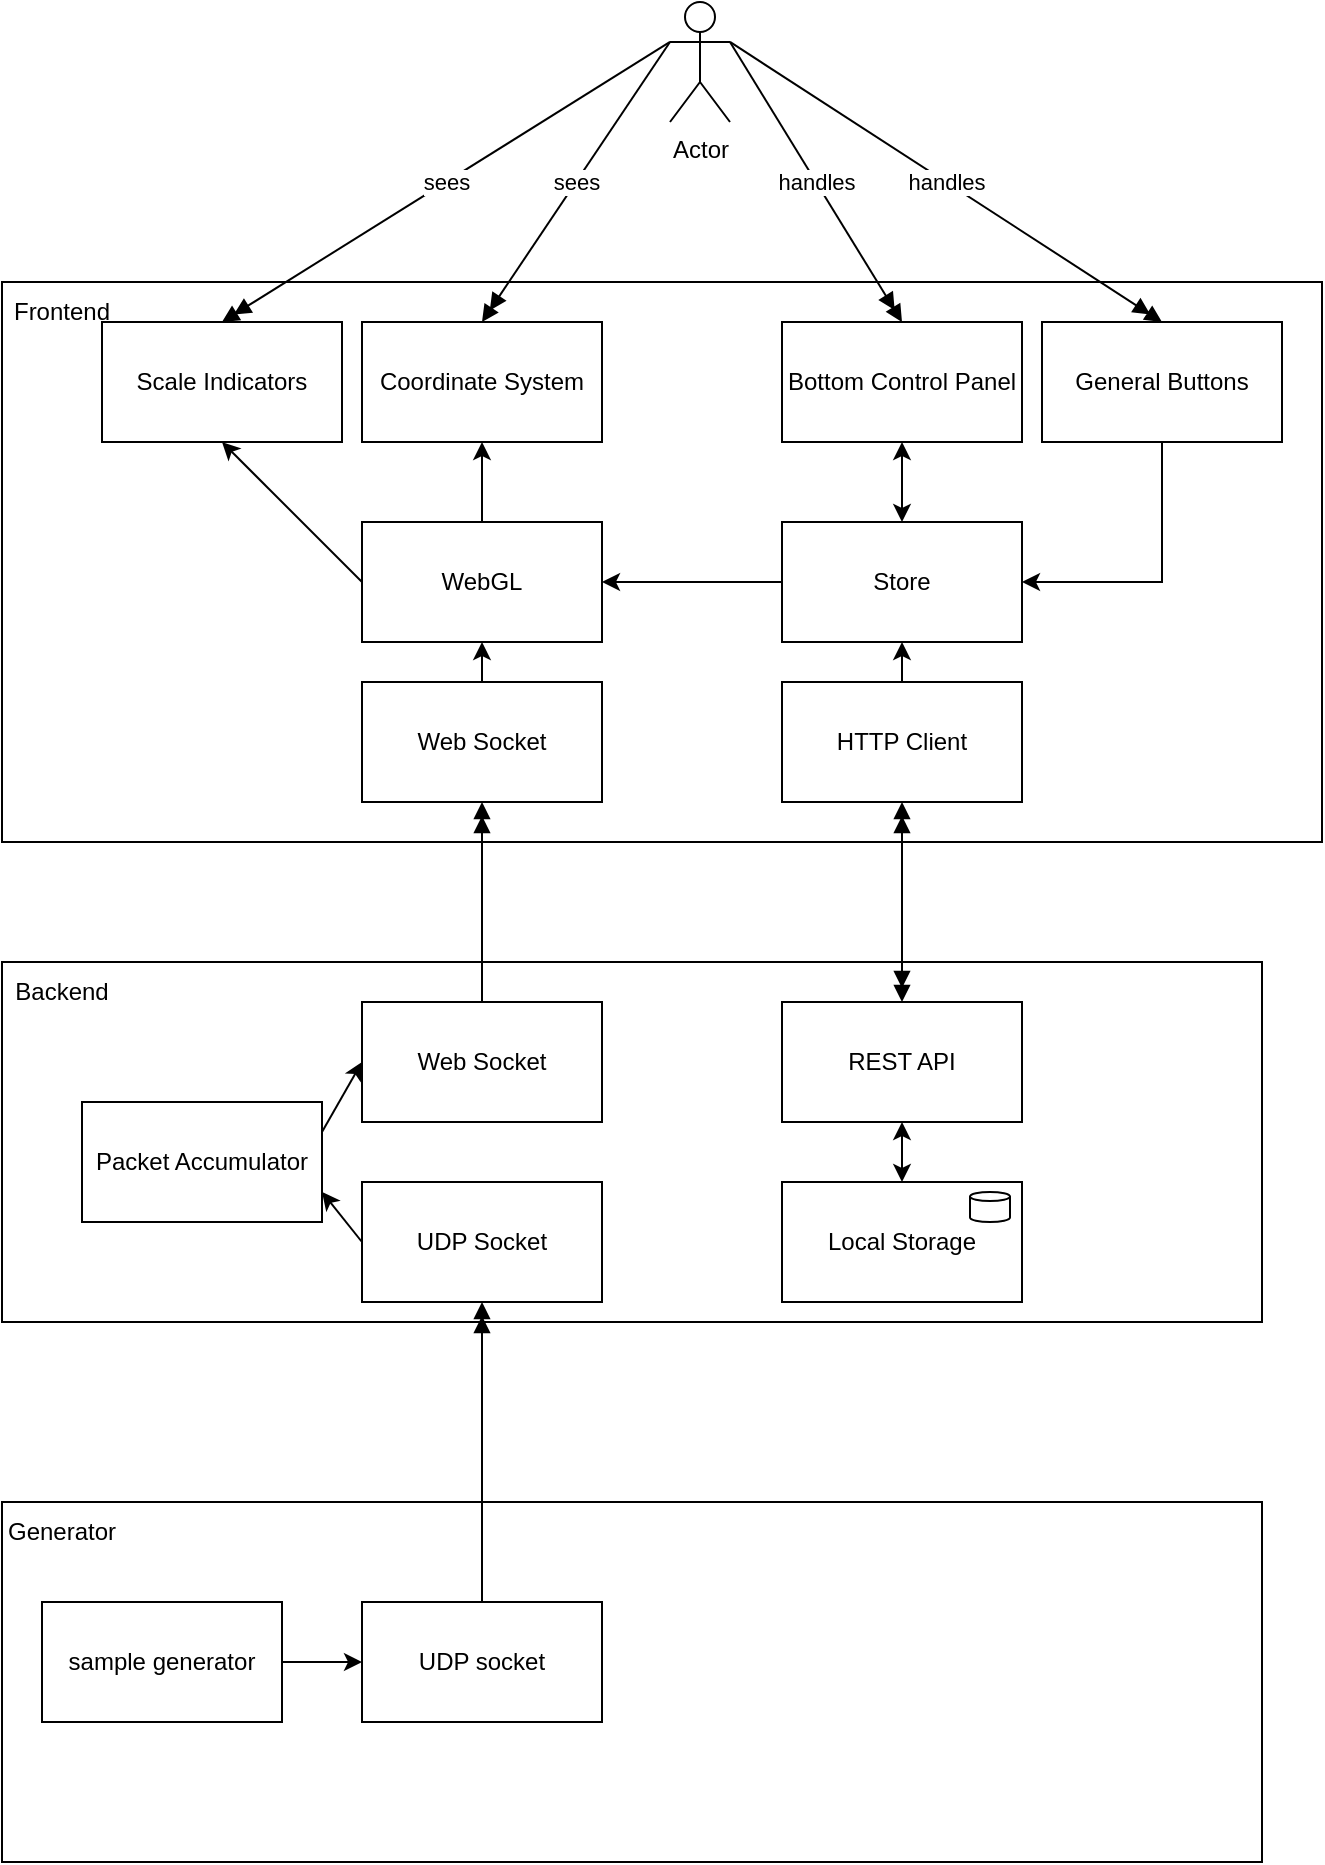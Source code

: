<mxfile version="19.0.3" type="device"><diagram id="C5RBs43oDa-KdzZeNtuy" name="Page-1"><mxGraphModel dx="1586" dy="2105" grid="1" gridSize="10" guides="1" tooltips="1" connect="1" arrows="1" fold="1" page="1" pageScale="1" pageWidth="827" pageHeight="1169" math="0" shadow="0"><root><mxCell id="WIyWlLk6GJQsqaUBKTNV-0"/><mxCell id="WIyWlLk6GJQsqaUBKTNV-1" parent="WIyWlLk6GJQsqaUBKTNV-0"/><mxCell id="yIeEr6noat58ZCpiqrQM-0" value="" style="rounded=0;whiteSpace=wrap;html=1;" vertex="1" parent="WIyWlLk6GJQsqaUBKTNV-1"><mxGeometry x="50" y="-40" width="660" height="280" as="geometry"/></mxCell><mxCell id="yIeEr6noat58ZCpiqrQM-1" value="Web Socket" style="rounded=0;whiteSpace=wrap;html=1;" vertex="1" parent="WIyWlLk6GJQsqaUBKTNV-1"><mxGeometry x="230" y="160" width="120" height="60" as="geometry"/></mxCell><mxCell id="yIeEr6noat58ZCpiqrQM-2" value="Frontend" style="text;html=1;strokeColor=none;fillColor=none;align=center;verticalAlign=middle;whiteSpace=wrap;rounded=0;" vertex="1" parent="WIyWlLk6GJQsqaUBKTNV-1"><mxGeometry x="50" y="-40" width="60" height="30" as="geometry"/></mxCell><mxCell id="yIeEr6noat58ZCpiqrQM-3" value="" style="rounded=0;whiteSpace=wrap;html=1;" vertex="1" parent="WIyWlLk6GJQsqaUBKTNV-1"><mxGeometry x="50" y="300" width="630" height="180" as="geometry"/></mxCell><mxCell id="yIeEr6noat58ZCpiqrQM-4" value="Backend" style="text;html=1;strokeColor=none;fillColor=none;align=center;verticalAlign=middle;whiteSpace=wrap;rounded=0;" vertex="1" parent="WIyWlLk6GJQsqaUBKTNV-1"><mxGeometry x="50" y="300" width="60" height="30" as="geometry"/></mxCell><mxCell id="yIeEr6noat58ZCpiqrQM-6" value="" style="rounded=0;whiteSpace=wrap;html=1;" vertex="1" parent="WIyWlLk6GJQsqaUBKTNV-1"><mxGeometry x="50" y="570" width="630" height="180" as="geometry"/></mxCell><mxCell id="yIeEr6noat58ZCpiqrQM-7" value="Generator" style="text;html=1;strokeColor=none;fillColor=none;align=center;verticalAlign=middle;whiteSpace=wrap;rounded=0;" vertex="1" parent="WIyWlLk6GJQsqaUBKTNV-1"><mxGeometry x="50" y="570" width="60" height="30" as="geometry"/></mxCell><mxCell id="yIeEr6noat58ZCpiqrQM-8" value="sample generator" style="rounded=0;whiteSpace=wrap;html=1;" vertex="1" parent="WIyWlLk6GJQsqaUBKTNV-1"><mxGeometry x="70" y="620" width="120" height="60" as="geometry"/></mxCell><mxCell id="yIeEr6noat58ZCpiqrQM-10" value="UDP socket" style="rounded=0;whiteSpace=wrap;html=1;" vertex="1" parent="WIyWlLk6GJQsqaUBKTNV-1"><mxGeometry x="230" y="620" width="120" height="60" as="geometry"/></mxCell><mxCell id="yIeEr6noat58ZCpiqrQM-11" value="UDP Socket" style="rounded=0;whiteSpace=wrap;html=1;" vertex="1" parent="WIyWlLk6GJQsqaUBKTNV-1"><mxGeometry x="230" y="410" width="120" height="60" as="geometry"/></mxCell><mxCell id="yIeEr6noat58ZCpiqrQM-12" value="Web Socket" style="rounded=0;whiteSpace=wrap;html=1;" vertex="1" parent="WIyWlLk6GJQsqaUBKTNV-1"><mxGeometry x="230" y="320" width="120" height="60" as="geometry"/></mxCell><mxCell id="yIeEr6noat58ZCpiqrQM-13" value="REST API" style="rounded=0;whiteSpace=wrap;html=1;" vertex="1" parent="WIyWlLk6GJQsqaUBKTNV-1"><mxGeometry x="440" y="320" width="120" height="60" as="geometry"/></mxCell><mxCell id="yIeEr6noat58ZCpiqrQM-14" value="Local Storage" style="rounded=0;whiteSpace=wrap;html=1;" vertex="1" parent="WIyWlLk6GJQsqaUBKTNV-1"><mxGeometry x="440" y="410" width="120" height="60" as="geometry"/></mxCell><mxCell id="yIeEr6noat58ZCpiqrQM-15" value="HTTP Client" style="rounded=0;whiteSpace=wrap;html=1;" vertex="1" parent="WIyWlLk6GJQsqaUBKTNV-1"><mxGeometry x="440" y="160" width="120" height="60" as="geometry"/></mxCell><mxCell id="yIeEr6noat58ZCpiqrQM-16" value="Store" style="rounded=0;whiteSpace=wrap;html=1;" vertex="1" parent="WIyWlLk6GJQsqaUBKTNV-1"><mxGeometry x="440" y="80" width="120" height="60" as="geometry"/></mxCell><mxCell id="yIeEr6noat58ZCpiqrQM-17" value="WebGL" style="rounded=0;whiteSpace=wrap;html=1;" vertex="1" parent="WIyWlLk6GJQsqaUBKTNV-1"><mxGeometry x="230" y="80" width="120" height="60" as="geometry"/></mxCell><mxCell id="yIeEr6noat58ZCpiqrQM-18" value="" style="endArrow=classic;html=1;rounded=0;entryX=0.5;entryY=1;entryDx=0;entryDy=0;exitX=0.5;exitY=0;exitDx=0;exitDy=0;" edge="1" parent="WIyWlLk6GJQsqaUBKTNV-1" source="yIeEr6noat58ZCpiqrQM-1" target="yIeEr6noat58ZCpiqrQM-17"><mxGeometry width="50" height="50" relative="1" as="geometry"><mxPoint x="250" y="300" as="sourcePoint"/><mxPoint x="300" y="250" as="targetPoint"/></mxGeometry></mxCell><mxCell id="yIeEr6noat58ZCpiqrQM-20" value="" style="endArrow=classic;html=1;rounded=0;entryX=1;entryY=0.5;entryDx=0;entryDy=0;exitX=0;exitY=0.5;exitDx=0;exitDy=0;" edge="1" parent="WIyWlLk6GJQsqaUBKTNV-1" source="yIeEr6noat58ZCpiqrQM-16" target="yIeEr6noat58ZCpiqrQM-17"><mxGeometry width="50" height="50" relative="1" as="geometry"><mxPoint x="300.0" y="170" as="sourcePoint"/><mxPoint x="300.0" y="150" as="targetPoint"/></mxGeometry></mxCell><mxCell id="yIeEr6noat58ZCpiqrQM-21" value="" style="endArrow=classic;html=1;rounded=0;entryX=0.5;entryY=1;entryDx=0;entryDy=0;exitX=0.5;exitY=0;exitDx=0;exitDy=0;" edge="1" parent="WIyWlLk6GJQsqaUBKTNV-1" source="yIeEr6noat58ZCpiqrQM-15" target="yIeEr6noat58ZCpiqrQM-16"><mxGeometry width="50" height="50" relative="1" as="geometry"><mxPoint x="310.0" y="180" as="sourcePoint"/><mxPoint x="310.0" y="160" as="targetPoint"/></mxGeometry></mxCell><mxCell id="yIeEr6noat58ZCpiqrQM-22" value="" style="endArrow=classic;html=1;rounded=0;entryX=1;entryY=0.75;entryDx=0;entryDy=0;exitX=0;exitY=0.5;exitDx=0;exitDy=0;" edge="1" parent="WIyWlLk6GJQsqaUBKTNV-1" source="yIeEr6noat58ZCpiqrQM-11" target="yIeEr6noat58ZCpiqrQM-25"><mxGeometry width="50" height="50" relative="1" as="geometry"><mxPoint x="320.0" y="190" as="sourcePoint"/><mxPoint x="320.0" y="170" as="targetPoint"/></mxGeometry></mxCell><mxCell id="yIeEr6noat58ZCpiqrQM-23" value="" style="endArrow=classic;html=1;rounded=0;entryX=0.5;entryY=1;entryDx=0;entryDy=0;exitX=0.5;exitY=0;exitDx=0;exitDy=0;startArrow=classic;startFill=1;" edge="1" parent="WIyWlLk6GJQsqaUBKTNV-1" source="yIeEr6noat58ZCpiqrQM-14" target="yIeEr6noat58ZCpiqrQM-13"><mxGeometry width="50" height="50" relative="1" as="geometry"><mxPoint x="330.0" y="200" as="sourcePoint"/><mxPoint x="330.0" y="180" as="targetPoint"/></mxGeometry></mxCell><mxCell id="yIeEr6noat58ZCpiqrQM-24" value="" style="endArrow=classic;html=1;rounded=0;entryX=0;entryY=0.5;entryDx=0;entryDy=0;exitX=1;exitY=0.5;exitDx=0;exitDy=0;" edge="1" parent="WIyWlLk6GJQsqaUBKTNV-1" source="yIeEr6noat58ZCpiqrQM-8" target="yIeEr6noat58ZCpiqrQM-10"><mxGeometry width="50" height="50" relative="1" as="geometry"><mxPoint x="340.0" y="210" as="sourcePoint"/><mxPoint x="340.0" y="190" as="targetPoint"/></mxGeometry></mxCell><mxCell id="yIeEr6noat58ZCpiqrQM-25" value="Packet Accumulator" style="rounded=0;whiteSpace=wrap;html=1;" vertex="1" parent="WIyWlLk6GJQsqaUBKTNV-1"><mxGeometry x="90" y="370" width="120" height="60" as="geometry"/></mxCell><mxCell id="yIeEr6noat58ZCpiqrQM-26" value="" style="endArrow=classic;html=1;rounded=0;entryX=0;entryY=0.5;entryDx=0;entryDy=0;exitX=1;exitY=0.25;exitDx=0;exitDy=0;" edge="1" parent="WIyWlLk6GJQsqaUBKTNV-1" source="yIeEr6noat58ZCpiqrQM-25" target="yIeEr6noat58ZCpiqrQM-12"><mxGeometry width="50" height="50" relative="1" as="geometry"><mxPoint x="240" y="450" as="sourcePoint"/><mxPoint x="220" y="425" as="targetPoint"/></mxGeometry></mxCell><mxCell id="yIeEr6noat58ZCpiqrQM-27" value="" style="endArrow=doubleBlock;html=1;rounded=0;entryX=0.5;entryY=1;entryDx=0;entryDy=0;exitX=0.5;exitY=0;exitDx=0;exitDy=0;endFill=1;" edge="1" parent="WIyWlLk6GJQsqaUBKTNV-1" source="yIeEr6noat58ZCpiqrQM-12" target="yIeEr6noat58ZCpiqrQM-1"><mxGeometry width="50" height="50" relative="1" as="geometry"><mxPoint x="250" y="460" as="sourcePoint"/><mxPoint x="230" y="435" as="targetPoint"/></mxGeometry></mxCell><mxCell id="yIeEr6noat58ZCpiqrQM-28" value="" style="endArrow=doubleBlock;html=1;rounded=0;entryX=0.5;entryY=1;entryDx=0;entryDy=0;exitX=0.5;exitY=0;exitDx=0;exitDy=0;endFill=1;startArrow=doubleBlock;startFill=1;" edge="1" parent="WIyWlLk6GJQsqaUBKTNV-1" source="yIeEr6noat58ZCpiqrQM-13" target="yIeEr6noat58ZCpiqrQM-15"><mxGeometry width="50" height="50" relative="1" as="geometry"><mxPoint x="300.0" y="330" as="sourcePoint"/><mxPoint x="300.0" y="230" as="targetPoint"/></mxGeometry></mxCell><mxCell id="yIeEr6noat58ZCpiqrQM-29" value="" style="endArrow=doubleBlock;html=1;rounded=0;entryX=0.5;entryY=1;entryDx=0;entryDy=0;exitX=0.5;exitY=0;exitDx=0;exitDy=0;endFill=1;" edge="1" parent="WIyWlLk6GJQsqaUBKTNV-1" source="yIeEr6noat58ZCpiqrQM-10" target="yIeEr6noat58ZCpiqrQM-11"><mxGeometry width="50" height="50" relative="1" as="geometry"><mxPoint x="310.0" y="340" as="sourcePoint"/><mxPoint x="310.0" y="240" as="targetPoint"/></mxGeometry></mxCell><mxCell id="yIeEr6noat58ZCpiqrQM-30" value="" style="shape=cylinder3;whiteSpace=wrap;html=1;boundedLbl=1;backgroundOutline=1;size=2.278;" vertex="1" parent="WIyWlLk6GJQsqaUBKTNV-1"><mxGeometry x="534" y="415" width="20" height="15" as="geometry"/></mxCell><mxCell id="yIeEr6noat58ZCpiqrQM-31" value="Actor" style="shape=umlActor;verticalLabelPosition=bottom;verticalAlign=top;html=1;outlineConnect=0;" vertex="1" parent="WIyWlLk6GJQsqaUBKTNV-1"><mxGeometry x="384" y="-180" width="30" height="60" as="geometry"/></mxCell><mxCell id="yIeEr6noat58ZCpiqrQM-32" value="Bottom Control Panel" style="rounded=0;whiteSpace=wrap;html=1;" vertex="1" parent="WIyWlLk6GJQsqaUBKTNV-1"><mxGeometry x="440" y="-20" width="120" height="60" as="geometry"/></mxCell><mxCell id="yIeEr6noat58ZCpiqrQM-33" value="Coordinate System" style="rounded=0;whiteSpace=wrap;html=1;" vertex="1" parent="WIyWlLk6GJQsqaUBKTNV-1"><mxGeometry x="230" y="-20" width="120" height="60" as="geometry"/></mxCell><mxCell id="yIeEr6noat58ZCpiqrQM-34" value="" style="endArrow=classic;html=1;rounded=0;entryX=0.5;entryY=1;entryDx=0;entryDy=0;exitX=0.5;exitY=0;exitDx=0;exitDy=0;" edge="1" parent="WIyWlLk6GJQsqaUBKTNV-1" source="yIeEr6noat58ZCpiqrQM-17" target="yIeEr6noat58ZCpiqrQM-33"><mxGeometry width="50" height="50" relative="1" as="geometry"><mxPoint x="450.0" y="120" as="sourcePoint"/><mxPoint x="360.0" y="120" as="targetPoint"/></mxGeometry></mxCell><mxCell id="yIeEr6noat58ZCpiqrQM-35" value="" style="endArrow=classic;html=1;rounded=0;entryX=0.5;entryY=1;entryDx=0;entryDy=0;exitX=0.5;exitY=0;exitDx=0;exitDy=0;startArrow=classic;startFill=1;" edge="1" parent="WIyWlLk6GJQsqaUBKTNV-1" source="yIeEr6noat58ZCpiqrQM-16" target="yIeEr6noat58ZCpiqrQM-32"><mxGeometry width="50" height="50" relative="1" as="geometry"><mxPoint x="460.0" y="130" as="sourcePoint"/><mxPoint x="370.0" y="130" as="targetPoint"/></mxGeometry></mxCell><mxCell id="yIeEr6noat58ZCpiqrQM-36" value="sees" style="endArrow=doubleBlock;html=1;rounded=0;entryX=0.5;entryY=0;entryDx=0;entryDy=0;exitX=0;exitY=0.333;exitDx=0;exitDy=0;endFill=1;exitPerimeter=0;" edge="1" parent="WIyWlLk6GJQsqaUBKTNV-1" source="yIeEr6noat58ZCpiqrQM-31" target="yIeEr6noat58ZCpiqrQM-33"><mxGeometry width="50" height="50" relative="1" as="geometry"><mxPoint x="300.0" y="330" as="sourcePoint"/><mxPoint x="300.0" y="230" as="targetPoint"/></mxGeometry></mxCell><mxCell id="yIeEr6noat58ZCpiqrQM-37" value="General Buttons" style="rounded=0;whiteSpace=wrap;html=1;" vertex="1" parent="WIyWlLk6GJQsqaUBKTNV-1"><mxGeometry x="570" y="-20" width="120" height="60" as="geometry"/></mxCell><mxCell id="yIeEr6noat58ZCpiqrQM-38" value="Scale Indicators" style="rounded=0;whiteSpace=wrap;html=1;" vertex="1" parent="WIyWlLk6GJQsqaUBKTNV-1"><mxGeometry x="100" y="-20" width="120" height="60" as="geometry"/></mxCell><mxCell id="yIeEr6noat58ZCpiqrQM-39" value="" style="endArrow=classic;html=1;rounded=0;entryX=0.5;entryY=1;entryDx=0;entryDy=0;exitX=0;exitY=0.5;exitDx=0;exitDy=0;" edge="1" parent="WIyWlLk6GJQsqaUBKTNV-1" source="yIeEr6noat58ZCpiqrQM-17" target="yIeEr6noat58ZCpiqrQM-38"><mxGeometry width="50" height="50" relative="1" as="geometry"><mxPoint x="300.0" y="90" as="sourcePoint"/><mxPoint x="300.0" y="50" as="targetPoint"/></mxGeometry></mxCell><mxCell id="yIeEr6noat58ZCpiqrQM-41" value="" style="endArrow=classic;html=1;rounded=0;entryX=1;entryY=0.5;entryDx=0;entryDy=0;exitX=0.5;exitY=1;exitDx=0;exitDy=0;" edge="1" parent="WIyWlLk6GJQsqaUBKTNV-1" source="yIeEr6noat58ZCpiqrQM-37" target="yIeEr6noat58ZCpiqrQM-16"><mxGeometry width="50" height="50" relative="1" as="geometry"><mxPoint x="300.0" y="90" as="sourcePoint"/><mxPoint x="300.0" y="50" as="targetPoint"/><Array as="points"><mxPoint x="630" y="110"/></Array></mxGeometry></mxCell><mxCell id="yIeEr6noat58ZCpiqrQM-42" value="handles" style="endArrow=doubleBlock;html=1;rounded=0;entryX=0.5;entryY=0;entryDx=0;entryDy=0;exitX=1;exitY=0.333;exitDx=0;exitDy=0;endFill=1;exitPerimeter=0;" edge="1" parent="WIyWlLk6GJQsqaUBKTNV-1" source="yIeEr6noat58ZCpiqrQM-31" target="yIeEr6noat58ZCpiqrQM-32"><mxGeometry width="50" height="50" relative="1" as="geometry"><mxPoint x="394" y="-150" as="sourcePoint"/><mxPoint x="300.0" y="-10" as="targetPoint"/></mxGeometry></mxCell><mxCell id="yIeEr6noat58ZCpiqrQM-43" value="handles" style="endArrow=doubleBlock;html=1;rounded=0;entryX=0.5;entryY=0;entryDx=0;entryDy=0;exitX=1;exitY=0.333;exitDx=0;exitDy=0;endFill=1;exitPerimeter=0;" edge="1" parent="WIyWlLk6GJQsqaUBKTNV-1" source="yIeEr6noat58ZCpiqrQM-31" target="yIeEr6noat58ZCpiqrQM-37"><mxGeometry width="50" height="50" relative="1" as="geometry"><mxPoint x="404" y="-140" as="sourcePoint"/><mxPoint x="310.0" as="targetPoint"/></mxGeometry></mxCell><mxCell id="yIeEr6noat58ZCpiqrQM-44" value="sees" style="endArrow=doubleBlock;html=1;rounded=0;entryX=0.5;entryY=0;entryDx=0;entryDy=0;exitX=0;exitY=0.333;exitDx=0;exitDy=0;endFill=1;exitPerimeter=0;" edge="1" parent="WIyWlLk6GJQsqaUBKTNV-1" source="yIeEr6noat58ZCpiqrQM-31" target="yIeEr6noat58ZCpiqrQM-38"><mxGeometry width="50" height="50" relative="1" as="geometry"><mxPoint x="414" y="-130" as="sourcePoint"/><mxPoint x="320.0" y="10" as="targetPoint"/></mxGeometry></mxCell></root></mxGraphModel></diagram></mxfile>